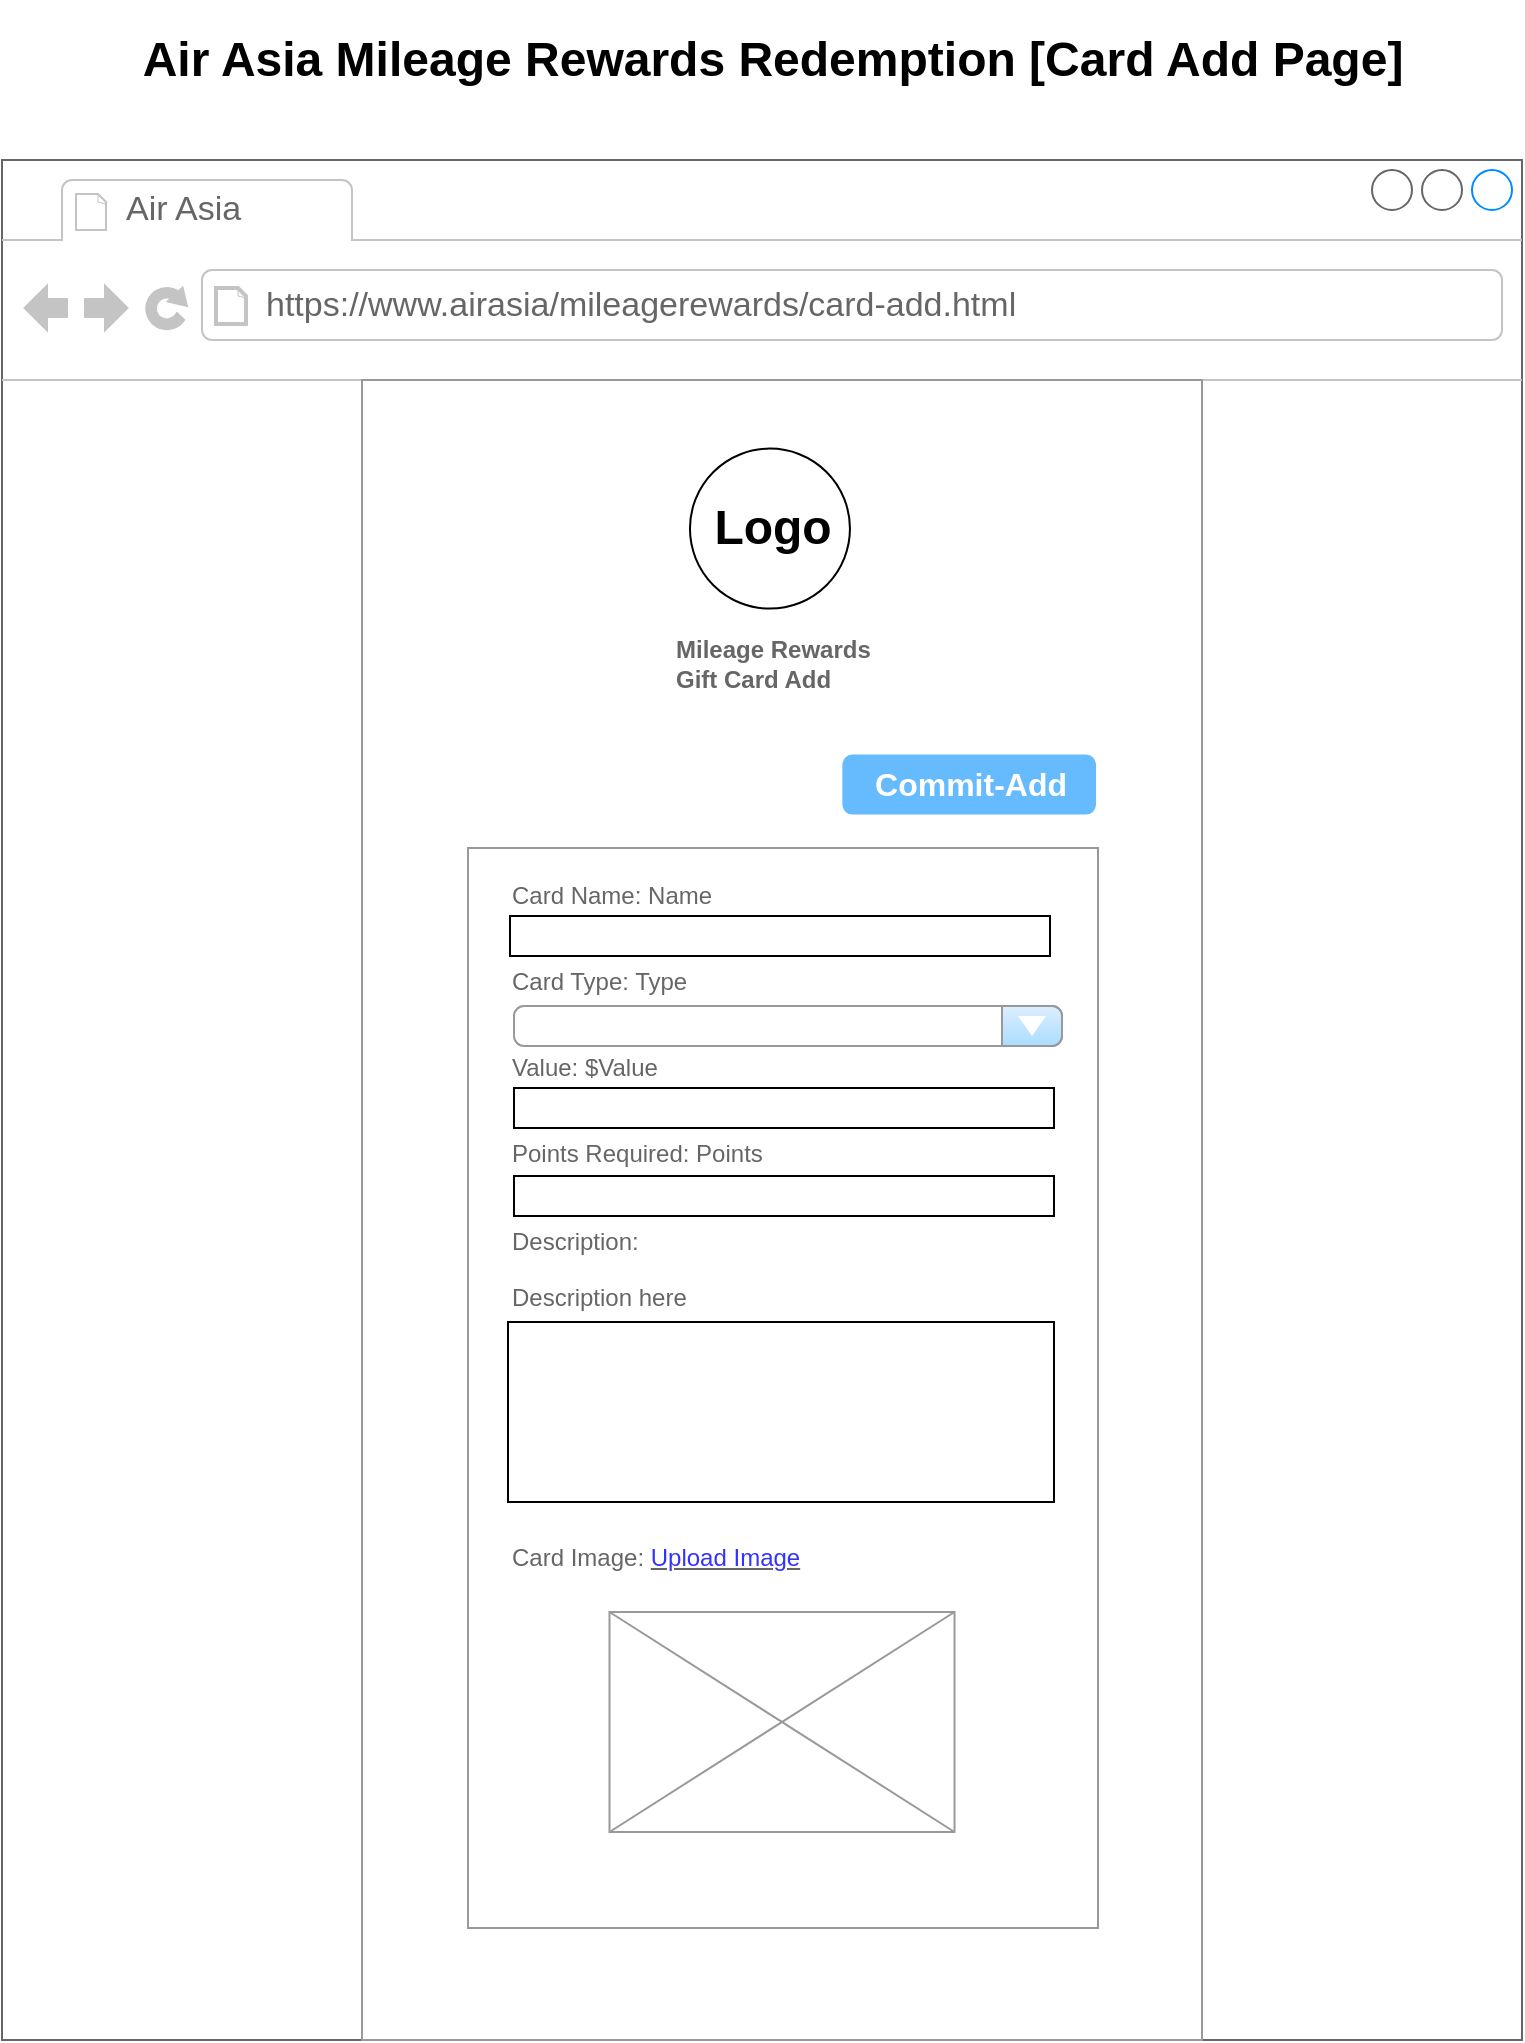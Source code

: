 <mxfile version="24.7.17">
  <diagram name="Page-1" id="tMUHFnCvvKjW3FTaXheq">
    <mxGraphModel dx="1232" dy="1097" grid="1" gridSize="10" guides="1" tooltips="1" connect="1" arrows="1" fold="1" page="1" pageScale="1" pageWidth="850" pageHeight="1100" math="0" shadow="0">
      <root>
        <mxCell id="0" />
        <mxCell id="1" parent="0" />
        <mxCell id="-k4RtENVMejV2R_GVZSV-1" value="" style="strokeWidth=1;shadow=0;dashed=0;align=center;html=1;shape=mxgraph.mockup.containers.browserWindow;rSize=0;strokeColor=#666666;strokeColor2=#008cff;strokeColor3=#c4c4c4;mainText=,;recursiveResize=0;" parent="1" vertex="1">
          <mxGeometry x="40" y="120" width="760" height="940" as="geometry" />
        </mxCell>
        <mxCell id="-k4RtENVMejV2R_GVZSV-2" value="Air Asia" style="strokeWidth=1;shadow=0;dashed=0;align=center;html=1;shape=mxgraph.mockup.containers.anchor;fontSize=17;fontColor=#666666;align=left;whiteSpace=wrap;" parent="-k4RtENVMejV2R_GVZSV-1" vertex="1">
          <mxGeometry x="60" y="12" width="110" height="26" as="geometry" />
        </mxCell>
        <mxCell id="-k4RtENVMejV2R_GVZSV-3" value="https://www.airasia/mileagerewards/card-add.html" style="strokeWidth=1;shadow=0;dashed=0;align=center;html=1;shape=mxgraph.mockup.containers.anchor;rSize=0;fontSize=17;fontColor=#666666;align=left;" parent="-k4RtENVMejV2R_GVZSV-1" vertex="1">
          <mxGeometry x="130" y="60" width="250" height="26" as="geometry" />
        </mxCell>
        <mxCell id="-k4RtENVMejV2R_GVZSV-4" value="" style="strokeWidth=1;shadow=0;dashed=0;align=center;html=1;shape=mxgraph.mockup.forms.rrect;rSize=0;strokeColor=#999999;fillColor=#ffffff;" parent="-k4RtENVMejV2R_GVZSV-1" vertex="1">
          <mxGeometry x="180" y="110" width="420" height="830" as="geometry" />
        </mxCell>
        <mxCell id="-k4RtENVMejV2R_GVZSV-5" value="&lt;b&gt;Mileage Rewards&lt;/b&gt;&lt;div&gt;&lt;b&gt;Gift Card Add&lt;/b&gt;&lt;/div&gt;" style="strokeWidth=1;shadow=0;dashed=0;align=center;html=1;shape=mxgraph.mockup.forms.anchor;fontSize=12;fontColor=#666666;align=left;resizeWidth=1;spacingLeft=0;" parent="-k4RtENVMejV2R_GVZSV-4" vertex="1">
          <mxGeometry width="273" height="40" relative="1" as="geometry">
            <mxPoint x="155" y="122" as="offset" />
          </mxGeometry>
        </mxCell>
        <mxCell id="-k4RtENVMejV2R_GVZSV-6" value="" style="strokeWidth=1;shadow=0;dashed=0;align=center;html=1;shape=mxgraph.mockup.forms.rrect;rSize=0;strokeColor=#999999;fontColor=#666666;align=left;spacingLeft=5;resizeWidth=1;" parent="-k4RtENVMejV2R_GVZSV-4" vertex="1">
          <mxGeometry width="315" height="540" relative="1" as="geometry">
            <mxPoint x="53" y="234" as="offset" />
          </mxGeometry>
        </mxCell>
        <mxCell id="-k4RtENVMejV2R_GVZSV-7" value="" style="ellipse;whiteSpace=wrap;html=1;aspect=fixed;" parent="-k4RtENVMejV2R_GVZSV-4" vertex="1">
          <mxGeometry x="163.98" y="34.303" width="80" height="80" as="geometry" />
        </mxCell>
        <mxCell id="-k4RtENVMejV2R_GVZSV-8" value="Logo" style="text;strokeColor=none;fillColor=none;html=1;fontSize=24;fontStyle=1;verticalAlign=middle;align=center;" parent="-k4RtENVMejV2R_GVZSV-4" vertex="1">
          <mxGeometry x="100" y="51.61" width="210" height="45.39" as="geometry" />
        </mxCell>
        <mxCell id="-k4RtENVMejV2R_GVZSV-9" value="Commit-Add" style="strokeWidth=1;shadow=0;dashed=0;align=center;html=1;shape=mxgraph.mockup.forms.rrect;rSize=5;strokeColor=none;fontColor=#ffffff;fillColor=#66bbff;fontSize=16;fontStyle=1;" parent="-k4RtENVMejV2R_GVZSV-4" vertex="1">
          <mxGeometry x="240.18" y="187.3" width="126.82" height="30" as="geometry" />
        </mxCell>
        <mxCell id="-k4RtENVMejV2R_GVZSV-11" value="" style="verticalLabelPosition=bottom;shadow=0;dashed=0;align=center;html=1;verticalAlign=top;strokeWidth=1;shape=mxgraph.mockup.graphics.simpleIcon;strokeColor=#999999;" parent="-k4RtENVMejV2R_GVZSV-4" vertex="1">
          <mxGeometry x="123.75" y="616" width="172.5" height="110" as="geometry" />
        </mxCell>
        <mxCell id="-k4RtENVMejV2R_GVZSV-12" value="" style="strokeWidth=1;shadow=0;dashed=0;align=center;html=1;shape=mxgraph.mockup.forms.anchor;fontSize=12;fontColor=#666666;align=left;resizeWidth=1;spacingLeft=0;" parent="-k4RtENVMejV2R_GVZSV-4" vertex="1">
          <mxGeometry x="165" y="247" width="90" height="20" as="geometry" />
        </mxCell>
        <mxCell id="-k4RtENVMejV2R_GVZSV-13" value="" style="rounded=0;whiteSpace=wrap;html=1;" parent="-k4RtENVMejV2R_GVZSV-4" vertex="1">
          <mxGeometry x="74" y="268" width="270" height="20" as="geometry" />
        </mxCell>
        <mxCell id="-k4RtENVMejV2R_GVZSV-16" value="" style="rounded=0;whiteSpace=wrap;html=1;" parent="-k4RtENVMejV2R_GVZSV-4" vertex="1">
          <mxGeometry x="73" y="471" width="273" height="90" as="geometry" />
        </mxCell>
        <mxCell id="-k4RtENVMejV2R_GVZSV-17" value="" style="strokeWidth=1;shadow=0;dashed=0;align=center;html=1;shape=mxgraph.mockup.forms.comboBox;strokeColor=#999999;fillColor=#ddeeff;align=left;fillColor2=#aaddff;mainText=;fontColor=#666666;fontSize=17;spacingLeft=3;" parent="-k4RtENVMejV2R_GVZSV-4" vertex="1">
          <mxGeometry x="76" y="313" width="274" height="20" as="geometry" />
        </mxCell>
        <mxCell id="-k4RtENVMejV2R_GVZSV-18" value="Card Name: Name&lt;div&gt;&lt;br&gt;&lt;/div&gt;&lt;div&gt;&lt;br&gt;&lt;/div&gt;&lt;div&gt;Card Type: Type&lt;/div&gt;&lt;div&gt;&lt;br&gt;&lt;/div&gt;&lt;div&gt;&lt;br&gt;&lt;/div&gt;&lt;div&gt;Value: $Value&lt;/div&gt;&lt;div&gt;&lt;br&gt;&lt;/div&gt;&lt;div&gt;&lt;br&gt;&lt;/div&gt;&lt;div&gt;Points Required: Points&lt;/div&gt;&lt;div&gt;&lt;br&gt;&lt;/div&gt;&lt;div&gt;&lt;br&gt;&lt;/div&gt;&lt;div&gt;Description:&amp;nbsp;&lt;/div&gt;&lt;div&gt;&lt;br&gt;&lt;/div&gt;&lt;div&gt;Description here&lt;/div&gt;&lt;div&gt;&lt;br&gt;&lt;/div&gt;&lt;div&gt;&lt;br&gt;&lt;/div&gt;&lt;div&gt;&lt;br&gt;&lt;/div&gt;&lt;div&gt;&lt;br&gt;&lt;/div&gt;&lt;div&gt;&lt;br&gt;&lt;/div&gt;&lt;div&gt;&lt;br&gt;&lt;/div&gt;&lt;div&gt;&lt;br&gt;&lt;/div&gt;&lt;div&gt;&lt;br&gt;&lt;/div&gt;&lt;div&gt;Card Image: &lt;u&gt;&lt;font color=&quot;#3333ff&quot;&gt;Upload&amp;nbsp;Image&lt;/font&gt;&lt;/u&gt;&lt;/div&gt;" style="strokeWidth=1;shadow=0;dashed=0;align=center;html=1;shape=mxgraph.mockup.forms.anchor;fontSize=12;fontColor=#666666;align=left;resizeWidth=1;spacingLeft=0;" parent="-k4RtENVMejV2R_GVZSV-4" vertex="1">
          <mxGeometry width="210" height="130" relative="1" as="geometry">
            <mxPoint x="73" y="358" as="offset" />
          </mxGeometry>
        </mxCell>
        <mxCell id="-k4RtENVMejV2R_GVZSV-19" value="Air Asia Mileage Rewards Redemption [Card Add Page]" style="text;strokeColor=none;fillColor=none;html=1;fontSize=24;fontStyle=1;verticalAlign=middle;align=center;" parent="1" vertex="1">
          <mxGeometry x="375" y="40" width="100" height="60" as="geometry" />
        </mxCell>
        <mxCell id="oIf4VeBnik7QSpBnUorf-1" value="" style="rounded=0;whiteSpace=wrap;html=1;" vertex="1" parent="1">
          <mxGeometry x="296" y="584" width="270" height="20" as="geometry" />
        </mxCell>
        <mxCell id="oIf4VeBnik7QSpBnUorf-2" value="" style="rounded=0;whiteSpace=wrap;html=1;" vertex="1" parent="1">
          <mxGeometry x="296" y="628" width="270" height="20" as="geometry" />
        </mxCell>
      </root>
    </mxGraphModel>
  </diagram>
</mxfile>
